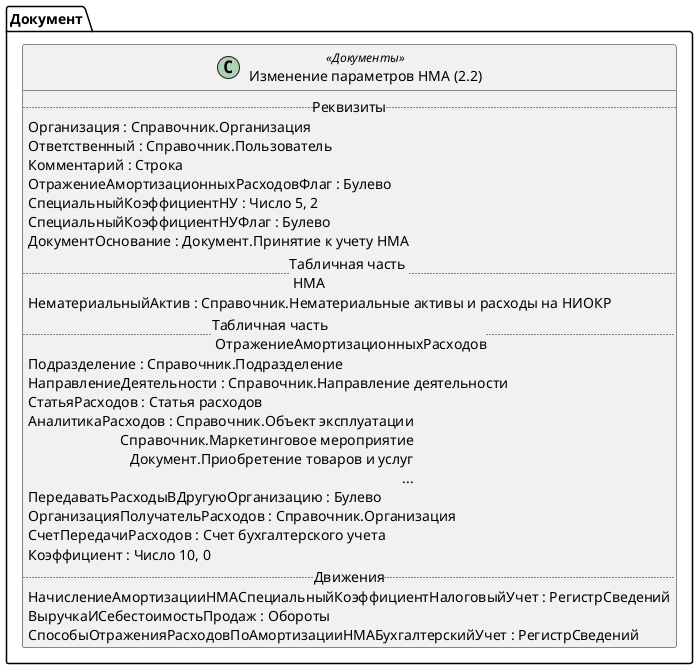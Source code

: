 ﻿@startuml ИзменениеПараметровНМА
'!include templates.wsd
'..\include templates.wsd
class Документ.ИзменениеПараметровНМА as "Изменение параметров НМА (2.2)" <<Документы>>
{
..Реквизиты..
Организация : Справочник.Организация
Ответственный : Справочник.Пользователь
Комментарий : Строка
ОтражениеАмортизационныхРасходовФлаг : Булево
СпециальныйКоэффициентНУ : Число 5, 2
СпециальныйКоэффициентНУФлаг : Булево
ДокументОснование : Документ.Принятие к учету НМА
..Табличная часть \n НМА..
НематериальныйАктив : Справочник.Нематериальные активы и расходы на НИОКР
..Табличная часть \n ОтражениеАмортизационныхРасходов..
Подразделение : Справочник.Подразделение
НаправлениеДеятельности : Справочник.Направление деятельности
СтатьяРасходов : Статья расходов
АналитикаРасходов : Справочник.Объект эксплуатации\rСправочник.Маркетинговое мероприятие\rДокумент.Приобретение товаров и услуг\r...
ПередаватьРасходыВДругуюОрганизацию : Булево
ОрганизацияПолучательРасходов : Справочник.Организация
СчетПередачиРасходов : Счет бухгалтерского учета
Коэффициент : Число 10, 0
..Движения..
НачислениеАмортизацииНМАСпециальныйКоэффициентНалоговыйУчет : РегистрСведений
ВыручкаИСебестоимостьПродаж : Обороты
СпособыОтраженияРасходовПоАмортизацииНМАБухгалтерскийУчет : РегистрСведений
}
@enduml
